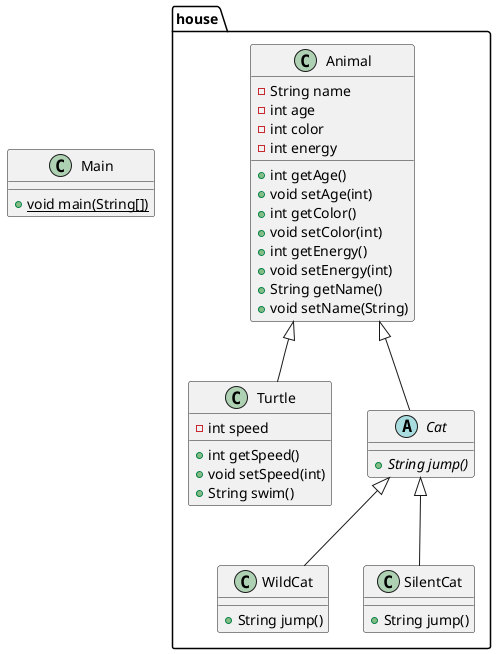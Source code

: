 @startuml
class house.WildCat {
+ String jump()
}
class house.Animal {
- String name
- int age
- int color
- int energy
+ int getAge()
+ void setAge(int)
+ int getColor()
+ void setColor(int)
+ int getEnergy()
+ void setEnergy(int)
+ String getName()
+ void setName(String)
}
class Main {
+ {static} void main(String[])
}
class house.SilentCat {
+ String jump()
}
class house.Turtle {
- int speed
+ int getSpeed()
+ void setSpeed(int)
+ String swim()
}
abstract class house.Cat {
+ {abstract}String jump()
}


house.Cat <|-- house.WildCat
house.Cat <|-- house.SilentCat
house.Animal <|-- house.Turtle
house.Animal <|-- house.Cat
@enduml